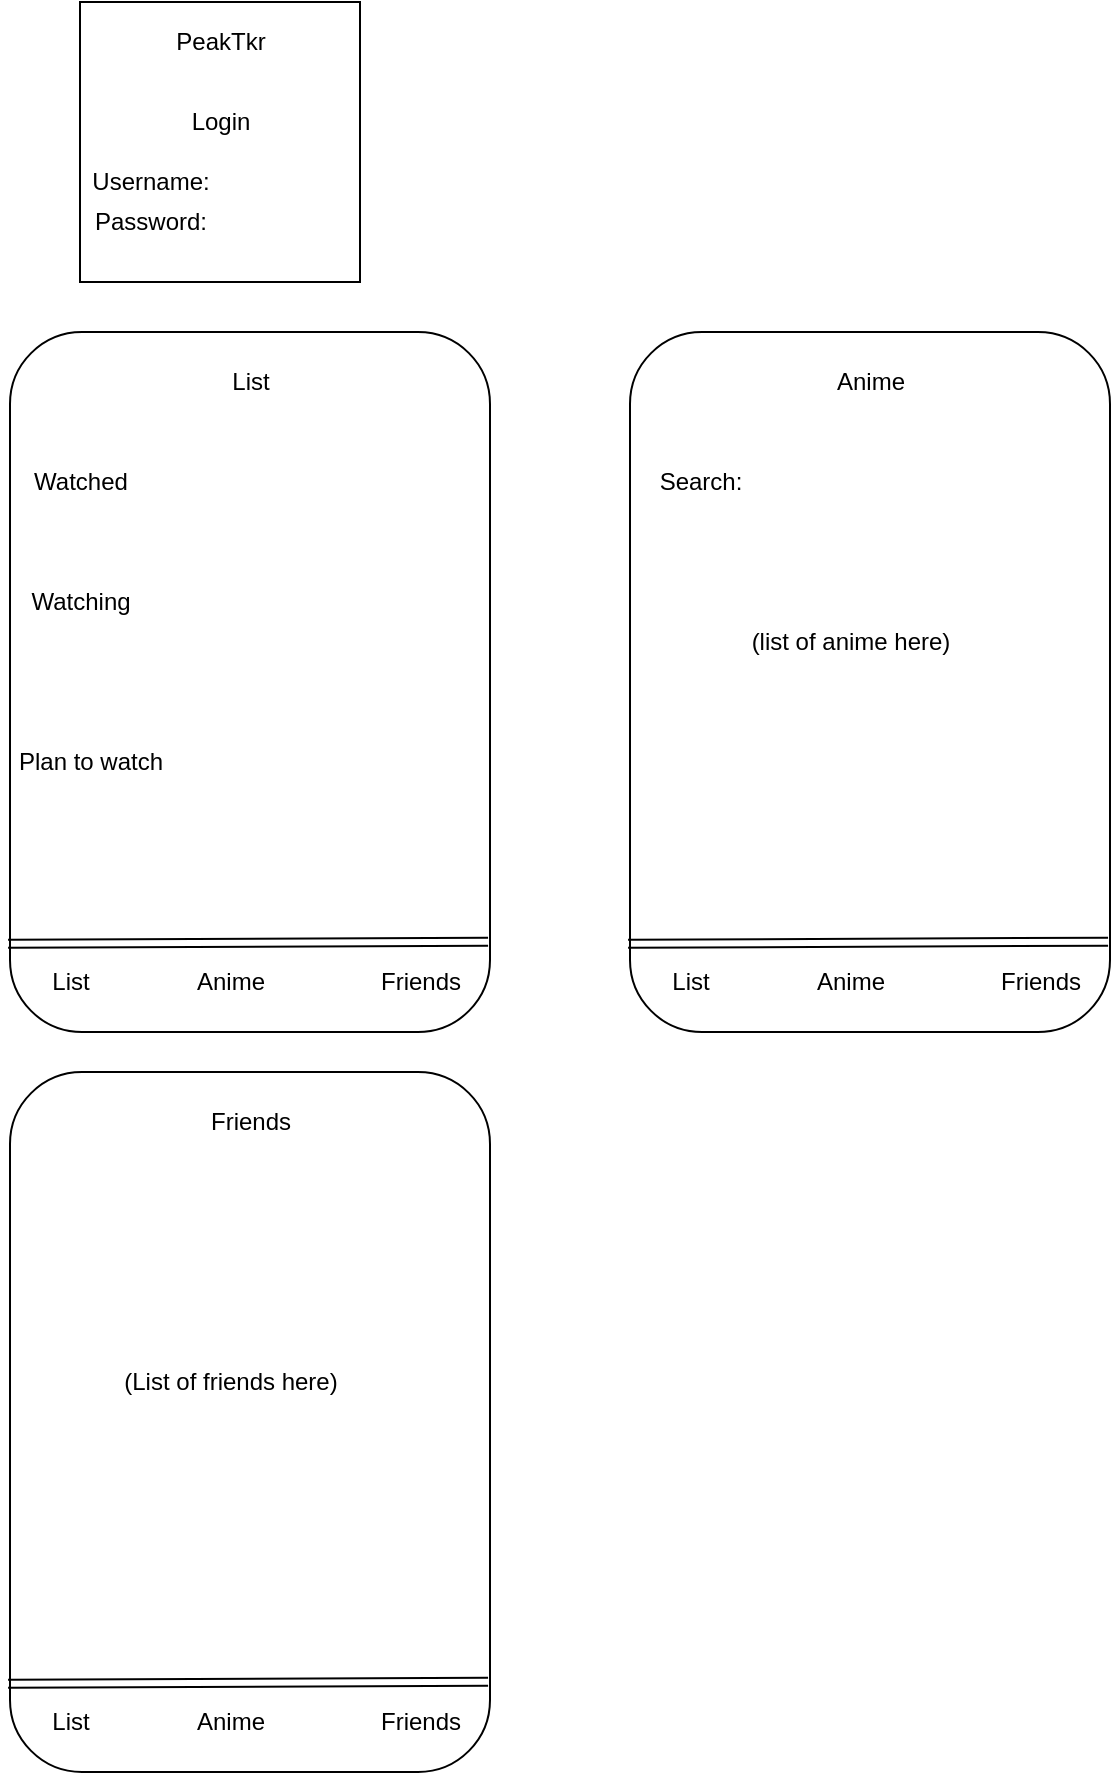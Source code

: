 <mxfile version="16.5.1" type="device"><diagram id="MkYi1OcI56RNCbyQGDhc" name="Page-1"><mxGraphModel dx="1566" dy="1040" grid="1" gridSize="10" guides="1" tooltips="1" connect="1" arrows="1" fold="1" page="1" pageScale="1" pageWidth="850" pageHeight="1100" math="0" shadow="0"><root><mxCell id="0"/><mxCell id="1" parent="0"/><mxCell id="TExAYBvrX3F9dv8NzEUv-13" value="" style="rounded=1;whiteSpace=wrap;html=1;rotation=90;" vertex="1" parent="1"><mxGeometry x="60" y="250" width="350" height="240" as="geometry"/></mxCell><mxCell id="TExAYBvrX3F9dv8NzEUv-1" value="" style="whiteSpace=wrap;html=1;aspect=fixed;" vertex="1" parent="1"><mxGeometry x="150" y="30" width="140" height="140" as="geometry"/></mxCell><mxCell id="TExAYBvrX3F9dv8NzEUv-2" value="PeakTkr" style="text;html=1;align=center;verticalAlign=middle;resizable=0;points=[];autosize=1;strokeColor=none;fillColor=none;" vertex="1" parent="1"><mxGeometry x="190" y="40" width="60" height="20" as="geometry"/></mxCell><mxCell id="TExAYBvrX3F9dv8NzEUv-3" value="Login" style="text;html=1;align=center;verticalAlign=middle;resizable=0;points=[];autosize=1;strokeColor=none;fillColor=none;" vertex="1" parent="1"><mxGeometry x="200" y="80" width="40" height="20" as="geometry"/></mxCell><mxCell id="TExAYBvrX3F9dv8NzEUv-4" value="Username:" style="text;html=1;align=center;verticalAlign=middle;resizable=0;points=[];autosize=1;strokeColor=none;fillColor=none;" vertex="1" parent="1"><mxGeometry x="150" y="110" width="70" height="20" as="geometry"/></mxCell><mxCell id="TExAYBvrX3F9dv8NzEUv-5" value="Password:" style="text;html=1;align=center;verticalAlign=middle;resizable=0;points=[];autosize=1;strokeColor=none;fillColor=none;" vertex="1" parent="1"><mxGeometry x="150" y="130" width="70" height="20" as="geometry"/></mxCell><mxCell id="TExAYBvrX3F9dv8NzEUv-7" value="" style="shape=link;html=1;rounded=0;exitX=0.874;exitY=1.004;exitDx=0;exitDy=0;exitPerimeter=0;entryX=0.871;entryY=0.004;entryDx=0;entryDy=0;entryPerimeter=0;" edge="1" parent="1" source="TExAYBvrX3F9dv8NzEUv-13" target="TExAYBvrX3F9dv8NzEUv-13"><mxGeometry width="100" relative="1" as="geometry"><mxPoint x="140" y="500" as="sourcePoint"/><mxPoint x="310" y="500" as="targetPoint"/></mxGeometry></mxCell><mxCell id="TExAYBvrX3F9dv8NzEUv-9" value="List" style="text;html=1;align=center;verticalAlign=middle;resizable=0;points=[];autosize=1;strokeColor=none;fillColor=none;" vertex="1" parent="1"><mxGeometry x="220" y="210" width="30" height="20" as="geometry"/></mxCell><mxCell id="TExAYBvrX3F9dv8NzEUv-10" value="Anime" style="text;html=1;align=center;verticalAlign=middle;resizable=0;points=[];autosize=1;strokeColor=none;fillColor=none;" vertex="1" parent="1"><mxGeometry x="200" y="510" width="50" height="20" as="geometry"/></mxCell><mxCell id="TExAYBvrX3F9dv8NzEUv-11" value="Friends" style="text;html=1;align=center;verticalAlign=middle;resizable=0;points=[];autosize=1;strokeColor=none;fillColor=none;" vertex="1" parent="1"><mxGeometry x="290" y="510" width="60" height="20" as="geometry"/></mxCell><mxCell id="TExAYBvrX3F9dv8NzEUv-12" value="List" style="text;html=1;align=center;verticalAlign=middle;resizable=0;points=[];autosize=1;strokeColor=none;fillColor=none;" vertex="1" parent="1"><mxGeometry x="130" y="510" width="30" height="20" as="geometry"/></mxCell><mxCell id="TExAYBvrX3F9dv8NzEUv-14" value="Watched" style="text;html=1;align=center;verticalAlign=middle;resizable=0;points=[];autosize=1;strokeColor=none;fillColor=none;" vertex="1" parent="1"><mxGeometry x="120" y="260" width="60" height="20" as="geometry"/></mxCell><mxCell id="TExAYBvrX3F9dv8NzEUv-15" value="Watching" style="text;html=1;align=center;verticalAlign=middle;resizable=0;points=[];autosize=1;strokeColor=none;fillColor=none;" vertex="1" parent="1"><mxGeometry x="115" y="320" width="70" height="20" as="geometry"/></mxCell><mxCell id="TExAYBvrX3F9dv8NzEUv-16" value="Plan to watch" style="text;html=1;align=center;verticalAlign=middle;resizable=0;points=[];autosize=1;strokeColor=none;fillColor=none;" vertex="1" parent="1"><mxGeometry x="110" y="400" width="90" height="20" as="geometry"/></mxCell><mxCell id="TExAYBvrX3F9dv8NzEUv-17" value="" style="rounded=1;whiteSpace=wrap;html=1;rotation=90;" vertex="1" parent="1"><mxGeometry x="370" y="250" width="350" height="240" as="geometry"/></mxCell><mxCell id="TExAYBvrX3F9dv8NzEUv-18" value="" style="shape=link;html=1;rounded=0;exitX=0.874;exitY=1.004;exitDx=0;exitDy=0;exitPerimeter=0;entryX=0.871;entryY=0.004;entryDx=0;entryDy=0;entryPerimeter=0;" edge="1" parent="1" source="TExAYBvrX3F9dv8NzEUv-17" target="TExAYBvrX3F9dv8NzEUv-17"><mxGeometry width="100" relative="1" as="geometry"><mxPoint x="450" y="500" as="sourcePoint"/><mxPoint x="620" y="500" as="targetPoint"/></mxGeometry></mxCell><mxCell id="TExAYBvrX3F9dv8NzEUv-19" value="Anime" style="text;html=1;align=center;verticalAlign=middle;resizable=0;points=[];autosize=1;strokeColor=none;fillColor=none;" vertex="1" parent="1"><mxGeometry x="520" y="210" width="50" height="20" as="geometry"/></mxCell><mxCell id="TExAYBvrX3F9dv8NzEUv-20" value="Anime" style="text;html=1;align=center;verticalAlign=middle;resizable=0;points=[];autosize=1;strokeColor=none;fillColor=none;" vertex="1" parent="1"><mxGeometry x="510" y="510" width="50" height="20" as="geometry"/></mxCell><mxCell id="TExAYBvrX3F9dv8NzEUv-21" value="Friends" style="text;html=1;align=center;verticalAlign=middle;resizable=0;points=[];autosize=1;strokeColor=none;fillColor=none;" vertex="1" parent="1"><mxGeometry x="600" y="510" width="60" height="20" as="geometry"/></mxCell><mxCell id="TExAYBvrX3F9dv8NzEUv-22" value="List" style="text;html=1;align=center;verticalAlign=middle;resizable=0;points=[];autosize=1;strokeColor=none;fillColor=none;" vertex="1" parent="1"><mxGeometry x="440" y="510" width="30" height="20" as="geometry"/></mxCell><mxCell id="TExAYBvrX3F9dv8NzEUv-23" value="Search:" style="text;html=1;align=center;verticalAlign=middle;resizable=0;points=[];autosize=1;strokeColor=none;fillColor=none;" vertex="1" parent="1"><mxGeometry x="430" y="260" width="60" height="20" as="geometry"/></mxCell><mxCell id="TExAYBvrX3F9dv8NzEUv-25" value="(list of anime here)" style="text;html=1;align=center;verticalAlign=middle;resizable=0;points=[];autosize=1;strokeColor=none;fillColor=none;" vertex="1" parent="1"><mxGeometry x="480" y="340" width="110" height="20" as="geometry"/></mxCell><mxCell id="TExAYBvrX3F9dv8NzEUv-27" value="" style="rounded=1;whiteSpace=wrap;html=1;rotation=90;" vertex="1" parent="1"><mxGeometry x="60" y="620" width="350" height="240" as="geometry"/></mxCell><mxCell id="TExAYBvrX3F9dv8NzEUv-28" value="" style="shape=link;html=1;rounded=0;exitX=0.874;exitY=1.004;exitDx=0;exitDy=0;exitPerimeter=0;entryX=0.871;entryY=0.004;entryDx=0;entryDy=0;entryPerimeter=0;" edge="1" parent="1" source="TExAYBvrX3F9dv8NzEUv-27" target="TExAYBvrX3F9dv8NzEUv-27"><mxGeometry width="100" relative="1" as="geometry"><mxPoint x="140" y="870" as="sourcePoint"/><mxPoint x="310" y="870" as="targetPoint"/></mxGeometry></mxCell><mxCell id="TExAYBvrX3F9dv8NzEUv-29" value="Friends" style="text;html=1;align=center;verticalAlign=middle;resizable=0;points=[];autosize=1;strokeColor=none;fillColor=none;" vertex="1" parent="1"><mxGeometry x="205" y="580" width="60" height="20" as="geometry"/></mxCell><mxCell id="TExAYBvrX3F9dv8NzEUv-30" value="Anime" style="text;html=1;align=center;verticalAlign=middle;resizable=0;points=[];autosize=1;strokeColor=none;fillColor=none;" vertex="1" parent="1"><mxGeometry x="200" y="880" width="50" height="20" as="geometry"/></mxCell><mxCell id="TExAYBvrX3F9dv8NzEUv-31" value="Friends" style="text;html=1;align=center;verticalAlign=middle;resizable=0;points=[];autosize=1;strokeColor=none;fillColor=none;" vertex="1" parent="1"><mxGeometry x="290" y="880" width="60" height="20" as="geometry"/></mxCell><mxCell id="TExAYBvrX3F9dv8NzEUv-32" value="List" style="text;html=1;align=center;verticalAlign=middle;resizable=0;points=[];autosize=1;strokeColor=none;fillColor=none;" vertex="1" parent="1"><mxGeometry x="130" y="880" width="30" height="20" as="geometry"/></mxCell><mxCell id="TExAYBvrX3F9dv8NzEUv-34" value="(List of friends here)" style="text;html=1;align=center;verticalAlign=middle;resizable=0;points=[];autosize=1;strokeColor=none;fillColor=none;" vertex="1" parent="1"><mxGeometry x="165" y="710" width="120" height="20" as="geometry"/></mxCell></root></mxGraphModel></diagram></mxfile>